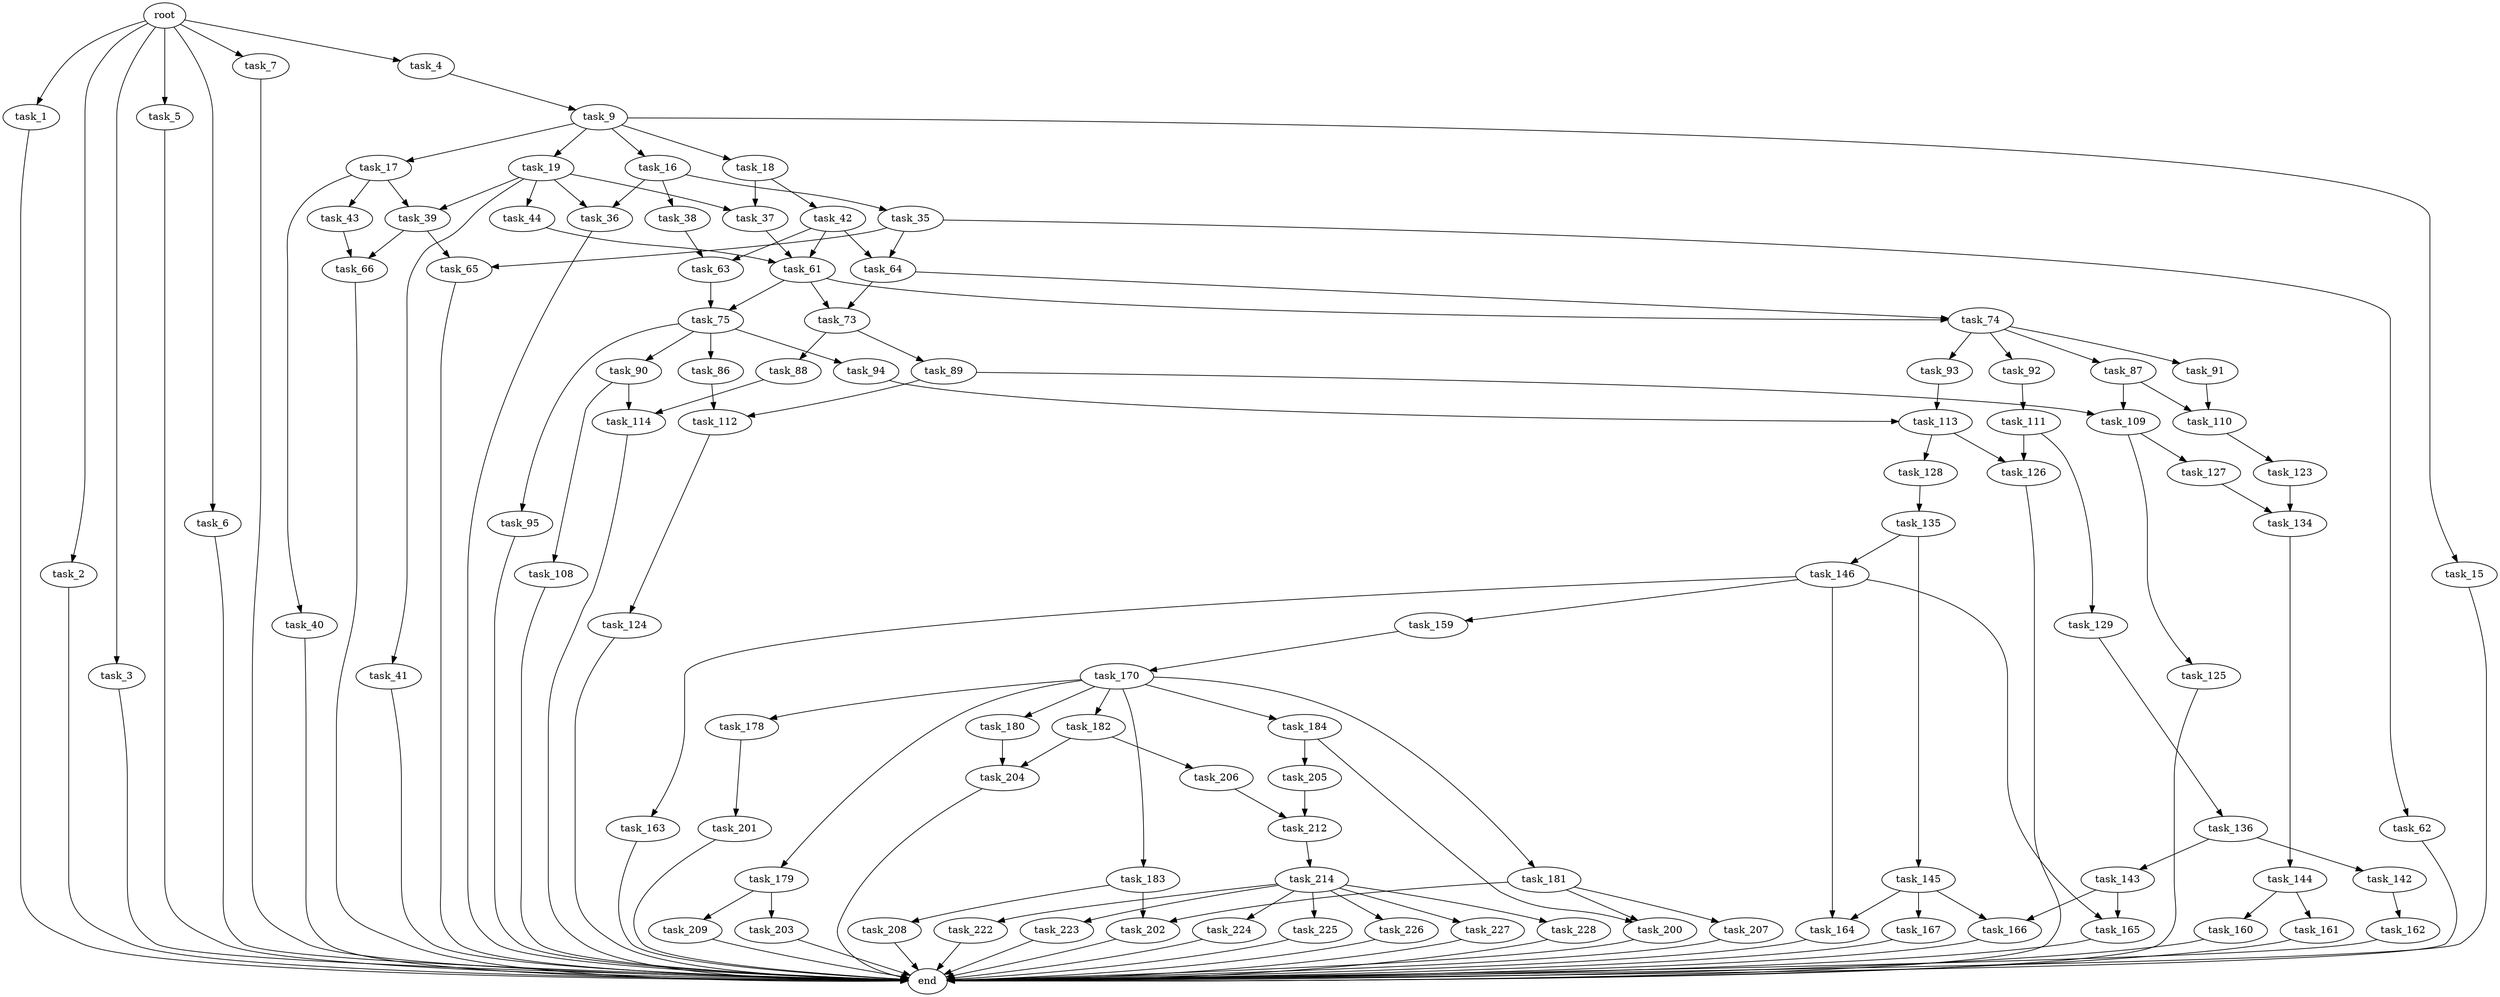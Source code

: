 digraph G {
  root [size="0.000000"];
  task_1 [size="52619318756.000000"];
  task_2 [size="549755813888.000000"];
  task_3 [size="889324805741.000000"];
  task_4 [size="15212356727.000000"];
  task_5 [size="62569563213.000000"];
  task_6 [size="93844955745.000000"];
  task_7 [size="24648845300.000000"];
  task_9 [size="4814414474.000000"];
  task_15 [size="3260658986.000000"];
  task_16 [size="14764524632.000000"];
  task_17 [size="6852217890.000000"];
  task_18 [size="8515005792.000000"];
  task_19 [size="11839581449.000000"];
  task_35 [size="134217728000.000000"];
  task_36 [size="68719476736.000000"];
  task_37 [size="17823920409.000000"];
  task_38 [size="368293445632.000000"];
  task_39 [size="134217728000.000000"];
  task_40 [size="1537613265.000000"];
  task_41 [size="9627484468.000000"];
  task_42 [size="135920166129.000000"];
  task_43 [size="44357883390.000000"];
  task_44 [size="607421256737.000000"];
  task_61 [size="1107727187.000000"];
  task_62 [size="8589934592.000000"];
  task_63 [size="10495613335.000000"];
  task_64 [size="68719476736.000000"];
  task_65 [size="782757789696.000000"];
  task_66 [size="28991029248.000000"];
  task_73 [size="1271504338385.000000"];
  task_74 [size="68719476736.000000"];
  task_75 [size="8589934592.000000"];
  task_86 [size="1488000319.000000"];
  task_87 [size="782757789696.000000"];
  task_88 [size="122973073382.000000"];
  task_89 [size="5162735087.000000"];
  task_90 [size="715782982708.000000"];
  task_91 [size="6539381927.000000"];
  task_92 [size="549755813888.000000"];
  task_93 [size="38408089999.000000"];
  task_94 [size="199733034589.000000"];
  task_95 [size="11810139504.000000"];
  task_108 [size="4141542522.000000"];
  task_109 [size="324828665116.000000"];
  task_110 [size="614168481007.000000"];
  task_111 [size="35546053735.000000"];
  task_112 [size="29214680172.000000"];
  task_113 [size="529554454875.000000"];
  task_114 [size="68719476736.000000"];
  task_123 [size="390822689997.000000"];
  task_124 [size="193117335302.000000"];
  task_125 [size="138298600632.000000"];
  task_126 [size="527629416046.000000"];
  task_127 [size="549755813888.000000"];
  task_128 [size="167852854204.000000"];
  task_129 [size="11691345705.000000"];
  task_134 [size="14634206983.000000"];
  task_135 [size="9310848202.000000"];
  task_136 [size="63099794395.000000"];
  task_142 [size="19116798768.000000"];
  task_143 [size="8482800089.000000"];
  task_144 [size="26009530470.000000"];
  task_145 [size="526144214876.000000"];
  task_146 [size="68719476736.000000"];
  task_159 [size="132433067141.000000"];
  task_160 [size="549755813888.000000"];
  task_161 [size="39198779772.000000"];
  task_162 [size="781932253.000000"];
  task_163 [size="18897168986.000000"];
  task_164 [size="177198267305.000000"];
  task_165 [size="73828321432.000000"];
  task_166 [size="32579172931.000000"];
  task_167 [size="1266938053.000000"];
  task_170 [size="36824187139.000000"];
  task_178 [size="68719476736.000000"];
  task_179 [size="723273953274.000000"];
  task_180 [size="68719476736.000000"];
  task_181 [size="231928233984.000000"];
  task_182 [size="8846457769.000000"];
  task_183 [size="8589934592.000000"];
  task_184 [size="782757789696.000000"];
  task_200 [size="3360563025.000000"];
  task_201 [size="134217728000.000000"];
  task_202 [size="21530393387.000000"];
  task_203 [size="167084425846.000000"];
  task_204 [size="23633689285.000000"];
  task_205 [size="10107306096.000000"];
  task_206 [size="847137123842.000000"];
  task_207 [size="11178117161.000000"];
  task_208 [size="8589934592.000000"];
  task_209 [size="13857101698.000000"];
  task_212 [size="157155311495.000000"];
  task_214 [size="1073741824000.000000"];
  task_222 [size="433360534253.000000"];
  task_223 [size="134133591979.000000"];
  task_224 [size="218433741713.000000"];
  task_225 [size="851761614915.000000"];
  task_226 [size="3254025408.000000"];
  task_227 [size="242437354379.000000"];
  task_228 [size="5583966162.000000"];
  end [size="0.000000"];

  root -> task_1 [size="1.000000"];
  root -> task_2 [size="1.000000"];
  root -> task_3 [size="1.000000"];
  root -> task_4 [size="1.000000"];
  root -> task_5 [size="1.000000"];
  root -> task_6 [size="1.000000"];
  root -> task_7 [size="1.000000"];
  task_1 -> end [size="1.000000"];
  task_2 -> end [size="1.000000"];
  task_3 -> end [size="1.000000"];
  task_4 -> task_9 [size="536870912.000000"];
  task_5 -> end [size="1.000000"];
  task_6 -> end [size="1.000000"];
  task_7 -> end [size="1.000000"];
  task_9 -> task_15 [size="134217728.000000"];
  task_9 -> task_16 [size="134217728.000000"];
  task_9 -> task_17 [size="134217728.000000"];
  task_9 -> task_18 [size="134217728.000000"];
  task_9 -> task_19 [size="134217728.000000"];
  task_15 -> end [size="1.000000"];
  task_16 -> task_35 [size="411041792.000000"];
  task_16 -> task_36 [size="411041792.000000"];
  task_16 -> task_38 [size="411041792.000000"];
  task_17 -> task_39 [size="134217728.000000"];
  task_17 -> task_40 [size="134217728.000000"];
  task_17 -> task_43 [size="134217728.000000"];
  task_18 -> task_37 [size="134217728.000000"];
  task_18 -> task_42 [size="134217728.000000"];
  task_19 -> task_36 [size="209715200.000000"];
  task_19 -> task_37 [size="209715200.000000"];
  task_19 -> task_39 [size="209715200.000000"];
  task_19 -> task_41 [size="209715200.000000"];
  task_19 -> task_44 [size="209715200.000000"];
  task_35 -> task_62 [size="209715200.000000"];
  task_35 -> task_64 [size="209715200.000000"];
  task_35 -> task_65 [size="209715200.000000"];
  task_36 -> end [size="1.000000"];
  task_37 -> task_61 [size="411041792.000000"];
  task_38 -> task_63 [size="411041792.000000"];
  task_39 -> task_65 [size="209715200.000000"];
  task_39 -> task_66 [size="209715200.000000"];
  task_40 -> end [size="1.000000"];
  task_41 -> end [size="1.000000"];
  task_42 -> task_61 [size="536870912.000000"];
  task_42 -> task_63 [size="536870912.000000"];
  task_42 -> task_64 [size="536870912.000000"];
  task_43 -> task_66 [size="838860800.000000"];
  task_44 -> task_61 [size="411041792.000000"];
  task_61 -> task_73 [size="33554432.000000"];
  task_61 -> task_74 [size="33554432.000000"];
  task_61 -> task_75 [size="33554432.000000"];
  task_62 -> end [size="1.000000"];
  task_63 -> task_75 [size="536870912.000000"];
  task_64 -> task_73 [size="134217728.000000"];
  task_64 -> task_74 [size="134217728.000000"];
  task_65 -> end [size="1.000000"];
  task_66 -> end [size="1.000000"];
  task_73 -> task_88 [size="838860800.000000"];
  task_73 -> task_89 [size="838860800.000000"];
  task_74 -> task_87 [size="134217728.000000"];
  task_74 -> task_91 [size="134217728.000000"];
  task_74 -> task_92 [size="134217728.000000"];
  task_74 -> task_93 [size="134217728.000000"];
  task_75 -> task_86 [size="33554432.000000"];
  task_75 -> task_90 [size="33554432.000000"];
  task_75 -> task_94 [size="33554432.000000"];
  task_75 -> task_95 [size="33554432.000000"];
  task_86 -> task_112 [size="33554432.000000"];
  task_87 -> task_109 [size="679477248.000000"];
  task_87 -> task_110 [size="679477248.000000"];
  task_88 -> task_114 [size="301989888.000000"];
  task_89 -> task_109 [size="134217728.000000"];
  task_89 -> task_112 [size="134217728.000000"];
  task_90 -> task_108 [size="536870912.000000"];
  task_90 -> task_114 [size="536870912.000000"];
  task_91 -> task_110 [size="411041792.000000"];
  task_92 -> task_111 [size="536870912.000000"];
  task_93 -> task_113 [size="838860800.000000"];
  task_94 -> task_113 [size="679477248.000000"];
  task_95 -> end [size="1.000000"];
  task_108 -> end [size="1.000000"];
  task_109 -> task_125 [size="411041792.000000"];
  task_109 -> task_127 [size="411041792.000000"];
  task_110 -> task_123 [size="411041792.000000"];
  task_111 -> task_126 [size="679477248.000000"];
  task_111 -> task_129 [size="679477248.000000"];
  task_112 -> task_124 [size="33554432.000000"];
  task_113 -> task_126 [size="679477248.000000"];
  task_113 -> task_128 [size="679477248.000000"];
  task_114 -> end [size="1.000000"];
  task_123 -> task_134 [size="411041792.000000"];
  task_124 -> end [size="1.000000"];
  task_125 -> end [size="1.000000"];
  task_126 -> end [size="1.000000"];
  task_127 -> task_134 [size="536870912.000000"];
  task_128 -> task_135 [size="209715200.000000"];
  task_129 -> task_136 [size="536870912.000000"];
  task_134 -> task_144 [size="838860800.000000"];
  task_135 -> task_145 [size="301989888.000000"];
  task_135 -> task_146 [size="301989888.000000"];
  task_136 -> task_142 [size="134217728.000000"];
  task_136 -> task_143 [size="134217728.000000"];
  task_142 -> task_162 [size="75497472.000000"];
  task_143 -> task_165 [size="209715200.000000"];
  task_143 -> task_166 [size="209715200.000000"];
  task_144 -> task_160 [size="411041792.000000"];
  task_144 -> task_161 [size="411041792.000000"];
  task_145 -> task_164 [size="679477248.000000"];
  task_145 -> task_166 [size="679477248.000000"];
  task_145 -> task_167 [size="679477248.000000"];
  task_146 -> task_159 [size="134217728.000000"];
  task_146 -> task_163 [size="134217728.000000"];
  task_146 -> task_164 [size="134217728.000000"];
  task_146 -> task_165 [size="134217728.000000"];
  task_159 -> task_170 [size="209715200.000000"];
  task_160 -> end [size="1.000000"];
  task_161 -> end [size="1.000000"];
  task_162 -> end [size="1.000000"];
  task_163 -> end [size="1.000000"];
  task_164 -> end [size="1.000000"];
  task_165 -> end [size="1.000000"];
  task_166 -> end [size="1.000000"];
  task_167 -> end [size="1.000000"];
  task_170 -> task_178 [size="33554432.000000"];
  task_170 -> task_179 [size="33554432.000000"];
  task_170 -> task_180 [size="33554432.000000"];
  task_170 -> task_181 [size="33554432.000000"];
  task_170 -> task_182 [size="33554432.000000"];
  task_170 -> task_183 [size="33554432.000000"];
  task_170 -> task_184 [size="33554432.000000"];
  task_178 -> task_201 [size="134217728.000000"];
  task_179 -> task_203 [size="838860800.000000"];
  task_179 -> task_209 [size="838860800.000000"];
  task_180 -> task_204 [size="134217728.000000"];
  task_181 -> task_200 [size="301989888.000000"];
  task_181 -> task_202 [size="301989888.000000"];
  task_181 -> task_207 [size="301989888.000000"];
  task_182 -> task_204 [size="838860800.000000"];
  task_182 -> task_206 [size="838860800.000000"];
  task_183 -> task_202 [size="33554432.000000"];
  task_183 -> task_208 [size="33554432.000000"];
  task_184 -> task_200 [size="679477248.000000"];
  task_184 -> task_205 [size="679477248.000000"];
  task_200 -> end [size="1.000000"];
  task_201 -> end [size="1.000000"];
  task_202 -> end [size="1.000000"];
  task_203 -> end [size="1.000000"];
  task_204 -> end [size="1.000000"];
  task_205 -> task_212 [size="536870912.000000"];
  task_206 -> task_212 [size="838860800.000000"];
  task_207 -> end [size="1.000000"];
  task_208 -> end [size="1.000000"];
  task_209 -> end [size="1.000000"];
  task_212 -> task_214 [size="134217728.000000"];
  task_214 -> task_222 [size="838860800.000000"];
  task_214 -> task_223 [size="838860800.000000"];
  task_214 -> task_224 [size="838860800.000000"];
  task_214 -> task_225 [size="838860800.000000"];
  task_214 -> task_226 [size="838860800.000000"];
  task_214 -> task_227 [size="838860800.000000"];
  task_214 -> task_228 [size="838860800.000000"];
  task_222 -> end [size="1.000000"];
  task_223 -> end [size="1.000000"];
  task_224 -> end [size="1.000000"];
  task_225 -> end [size="1.000000"];
  task_226 -> end [size="1.000000"];
  task_227 -> end [size="1.000000"];
  task_228 -> end [size="1.000000"];
}
